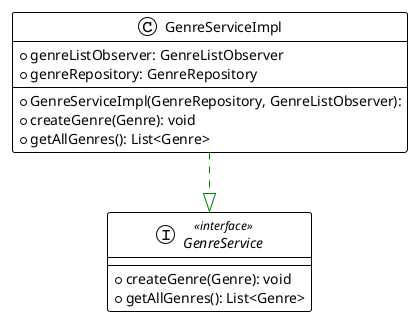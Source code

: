 @startuml

!theme plain
top to bottom direction
skinparam linetype ortho

interface GenreService << interface >> {
  + createGenre(Genre): void
  + getAllGenres(): List<Genre>
}
class GenreServiceImpl {
  + GenreServiceImpl(GenreRepository, GenreListObserver): 
  + genreListObserver: GenreListObserver
  + genreRepository: GenreRepository
  + createGenre(Genre): void
  + getAllGenres(): List<Genre>
}

GenreServiceImpl  -[#008200,dashed]-^  GenreService     
@enduml

